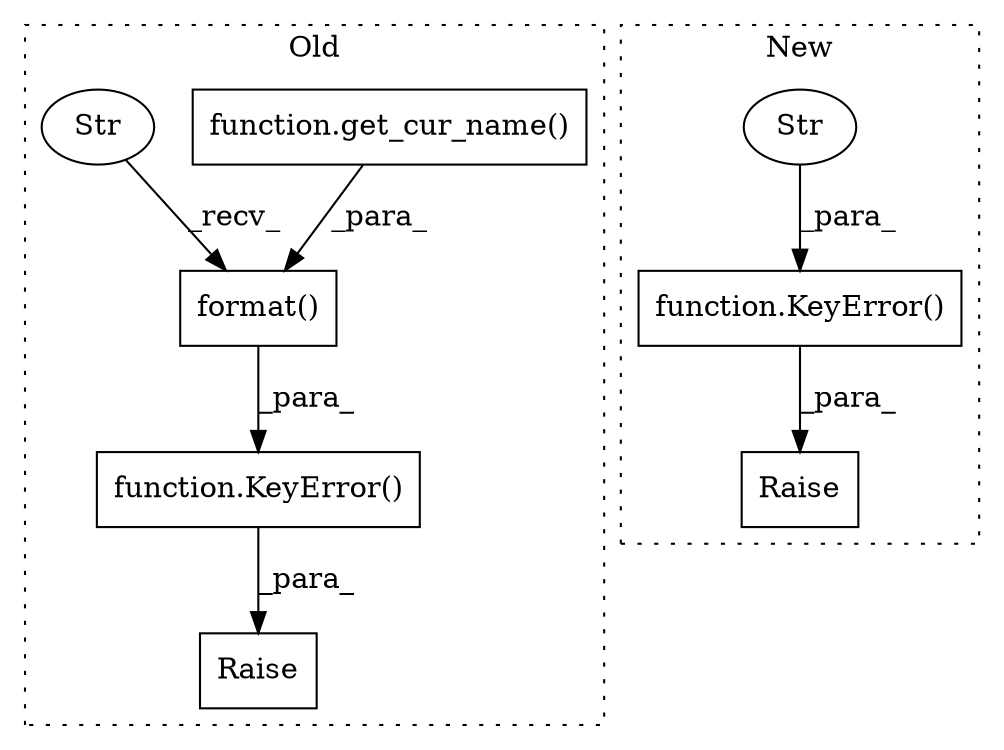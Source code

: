 digraph G {
subgraph cluster0 {
1 [label="function.get_cur_name()" a="75" s="3630" l="14" shape="box"];
3 [label="Raise" a="91" s="3508" l="6" shape="box"];
4 [label="format()" a="75" s="3536,3644" l="77,14" shape="box"];
5 [label="Str" a="66" s="3536" l="52" shape="ellipse"];
6 [label="function.KeyError()" a="75" s="3514,3658" l="22,10" shape="box"];
label = "Old";
style="dotted";
}
subgraph cluster1 {
2 [label="Raise" a="91" s="3508" l="6" shape="box"];
7 [label="function.KeyError()" a="75" s="3514,3632" l="22,10" shape="box"];
8 [label="Str" a="66" s="3536" l="96" shape="ellipse"];
label = "New";
style="dotted";
}
1 -> 4 [label="_para_"];
4 -> 6 [label="_para_"];
5 -> 4 [label="_recv_"];
6 -> 3 [label="_para_"];
7 -> 2 [label="_para_"];
8 -> 7 [label="_para_"];
}